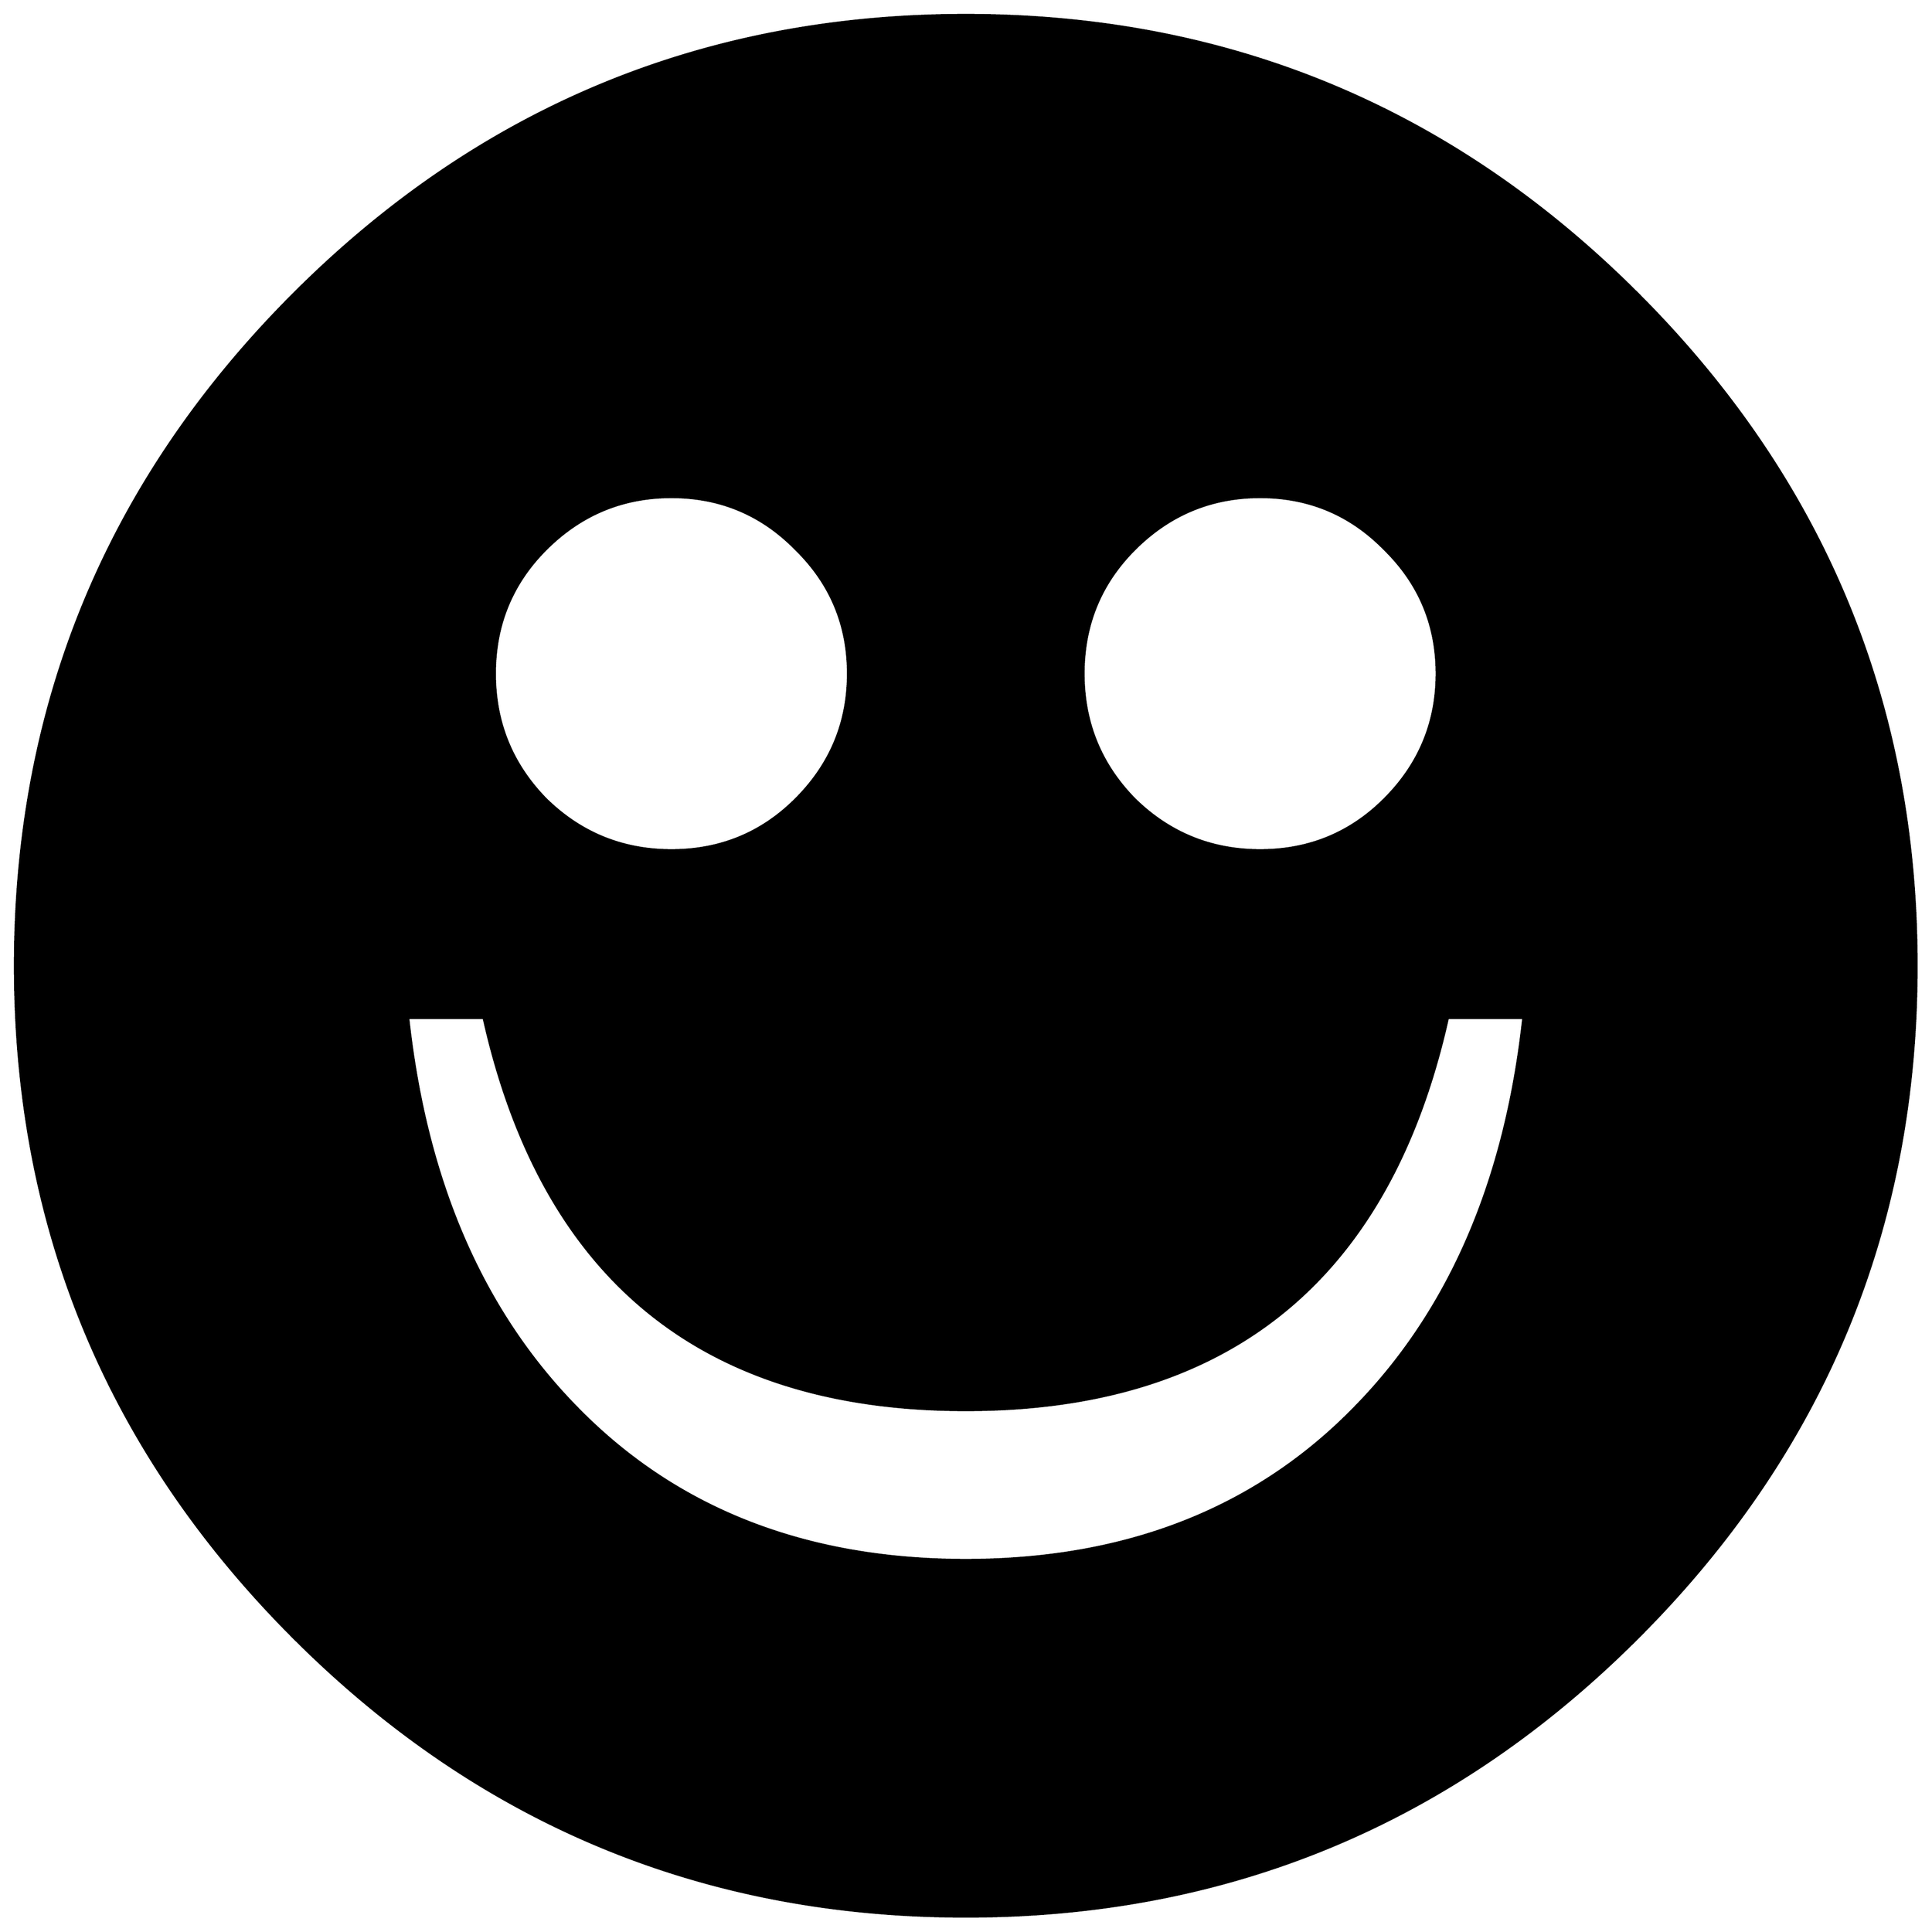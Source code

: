 


\begin{tikzpicture}[y=0.80pt, x=0.80pt, yscale=-1.0, xscale=1.0, inner sep=0pt, outer sep=0pt]
\begin{scope}[shift={(100.0,1706.0)},nonzero rule]
  \path[draw=.,fill=.,line width=1.600pt] (1794.0,-582.0) ..
    controls (1794.0,-346.0) and (1710.333,-144.333) ..
    (1543.0,23.0) .. controls (1375.667,190.333) and (1174.0,274.0)
    .. (938.0,274.0) .. controls (702.0,274.0) and (500.333,190.333)
    .. (333.0,23.0) .. controls (165.667,-144.333) and (82.0,-346.0)
    .. (82.0,-582.0) .. controls (82.0,-818.0) and
    (165.667,-1019.667) .. (333.0,-1187.0) .. controls
    (500.333,-1354.333) and (702.0,-1438.0) .. (938.0,-1438.0) ..
    controls (1174.0,-1438.0) and (1375.667,-1354.333) ..
    (1543.0,-1187.0) .. controls (1710.333,-1019.667) and
    (1794.0,-818.0) .. (1794.0,-582.0) -- cycle(1362.0,-845.0)
    .. controls (1362.0,-889.0) and (1346.333,-926.333) ..
    (1315.0,-957.0) .. controls (1284.333,-988.333) and
    (1247.0,-1004.0) .. (1203.0,-1004.0) .. controls
    (1159.0,-1004.0) and (1121.333,-988.333) .. (1090.0,-957.0) ..
    controls (1059.333,-926.333) and (1044.0,-889.0) ..
    (1044.0,-845.0) .. controls (1044.0,-801.0) and
    (1059.333,-763.333) .. (1090.0,-732.0) .. controls
    (1121.333,-701.333) and (1159.0,-686.0) .. (1203.0,-686.0) ..
    controls (1247.0,-686.0) and (1284.333,-701.333) ..
    (1315.0,-732.0) .. controls (1346.333,-763.333) and
    (1362.0,-801.0) .. (1362.0,-845.0) -- cycle(832.0,-845.0) ..
    controls (832.0,-889.0) and (816.333,-926.333) .. (785.0,-957.0)
    .. controls (754.333,-988.333) and (717.0,-1004.0) ..
    (673.0,-1004.0) .. controls (629.0,-1004.0) and
    (591.333,-988.333) .. (560.0,-957.0) .. controls (529.333,-926.333)
    and (514.0,-889.0) .. (514.0,-845.0) .. controls
    (514.0,-801.0) and (529.333,-763.333) .. (560.0,-732.0) ..
    controls (591.333,-701.333) and (629.0,-686.0) .. (673.0,-686.0)
    .. controls (717.0,-686.0) and (754.333,-701.333) ..
    (785.0,-732.0) .. controls (816.333,-763.333) and (832.0,-801.0)
    .. (832.0,-845.0) -- cycle(1440.0,-535.0) -- (1372.0,-535.0)
    .. controls (1319.333,-299.667) and (1174.667,-182.0) ..
    (938.0,-182.0) .. controls (701.333,-182.0) and (556.667,-299.667)
    .. (504.0,-535.0) -- (436.0,-535.0) .. controls
    (452.0,-388.333) and (502.333,-271.667) .. (587.0,-185.0) ..
    controls (676.333,-93.0) and (793.333,-47.0) .. (938.0,-47.0) ..
    controls (1082.667,-47.0) and (1199.667,-93.0) ..
    (1289.0,-185.0) .. controls (1373.667,-271.667) and
    (1424.0,-388.333) .. (1440.0,-535.0) -- cycle;
\end{scope}

\end{tikzpicture}

